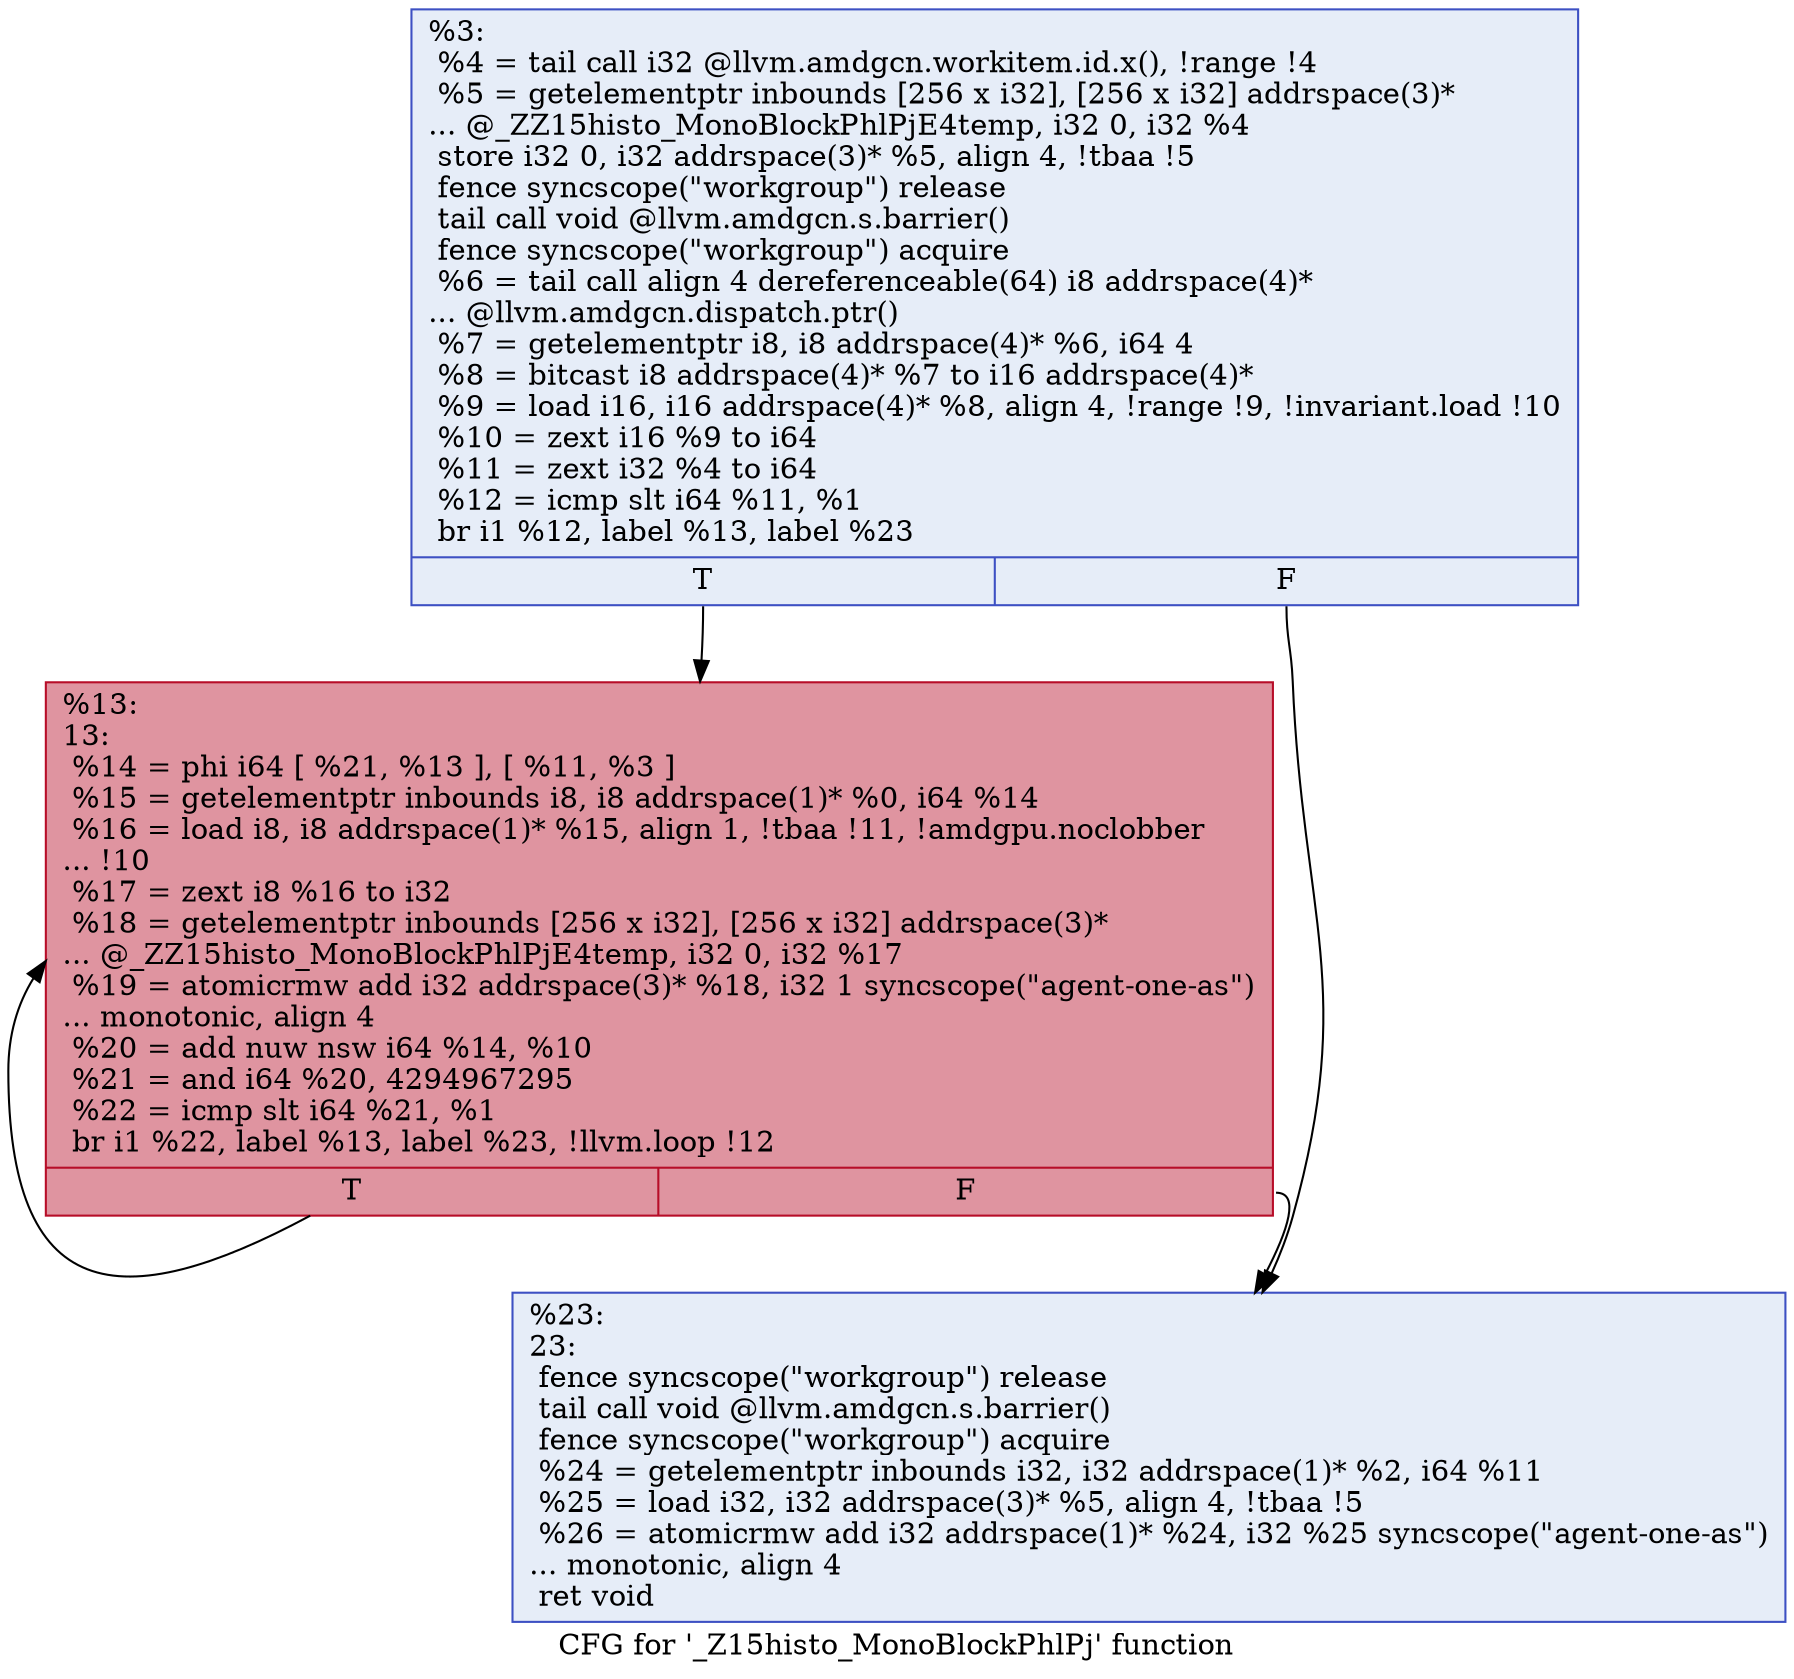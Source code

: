 digraph "CFG for '_Z15histo_MonoBlockPhlPj' function" {
	label="CFG for '_Z15histo_MonoBlockPhlPj' function";

	Node0x5cdeee0 [shape=record,color="#3d50c3ff", style=filled, fillcolor="#c7d7f070",label="{%3:\l  %4 = tail call i32 @llvm.amdgcn.workitem.id.x(), !range !4\l  %5 = getelementptr inbounds [256 x i32], [256 x i32] addrspace(3)*\l... @_ZZ15histo_MonoBlockPhlPjE4temp, i32 0, i32 %4\l  store i32 0, i32 addrspace(3)* %5, align 4, !tbaa !5\l  fence syncscope(\"workgroup\") release\l  tail call void @llvm.amdgcn.s.barrier()\l  fence syncscope(\"workgroup\") acquire\l  %6 = tail call align 4 dereferenceable(64) i8 addrspace(4)*\l... @llvm.amdgcn.dispatch.ptr()\l  %7 = getelementptr i8, i8 addrspace(4)* %6, i64 4\l  %8 = bitcast i8 addrspace(4)* %7 to i16 addrspace(4)*\l  %9 = load i16, i16 addrspace(4)* %8, align 4, !range !9, !invariant.load !10\l  %10 = zext i16 %9 to i64\l  %11 = zext i32 %4 to i64\l  %12 = icmp slt i64 %11, %1\l  br i1 %12, label %13, label %23\l|{<s0>T|<s1>F}}"];
	Node0x5cdeee0:s0 -> Node0x5cdfc70;
	Node0x5cdeee0:s1 -> Node0x5ce1150;
	Node0x5cdfc70 [shape=record,color="#b70d28ff", style=filled, fillcolor="#b70d2870",label="{%13:\l13:                                               \l  %14 = phi i64 [ %21, %13 ], [ %11, %3 ]\l  %15 = getelementptr inbounds i8, i8 addrspace(1)* %0, i64 %14\l  %16 = load i8, i8 addrspace(1)* %15, align 1, !tbaa !11, !amdgpu.noclobber\l... !10\l  %17 = zext i8 %16 to i32\l  %18 = getelementptr inbounds [256 x i32], [256 x i32] addrspace(3)*\l... @_ZZ15histo_MonoBlockPhlPjE4temp, i32 0, i32 %17\l  %19 = atomicrmw add i32 addrspace(3)* %18, i32 1 syncscope(\"agent-one-as\")\l... monotonic, align 4\l  %20 = add nuw nsw i64 %14, %10\l  %21 = and i64 %20, 4294967295\l  %22 = icmp slt i64 %21, %1\l  br i1 %22, label %13, label %23, !llvm.loop !12\l|{<s0>T|<s1>F}}"];
	Node0x5cdfc70:s0 -> Node0x5cdfc70;
	Node0x5cdfc70:s1 -> Node0x5ce1150;
	Node0x5ce1150 [shape=record,color="#3d50c3ff", style=filled, fillcolor="#c7d7f070",label="{%23:\l23:                                               \l  fence syncscope(\"workgroup\") release\l  tail call void @llvm.amdgcn.s.barrier()\l  fence syncscope(\"workgroup\") acquire\l  %24 = getelementptr inbounds i32, i32 addrspace(1)* %2, i64 %11\l  %25 = load i32, i32 addrspace(3)* %5, align 4, !tbaa !5\l  %26 = atomicrmw add i32 addrspace(1)* %24, i32 %25 syncscope(\"agent-one-as\")\l... monotonic, align 4\l  ret void\l}"];
}
